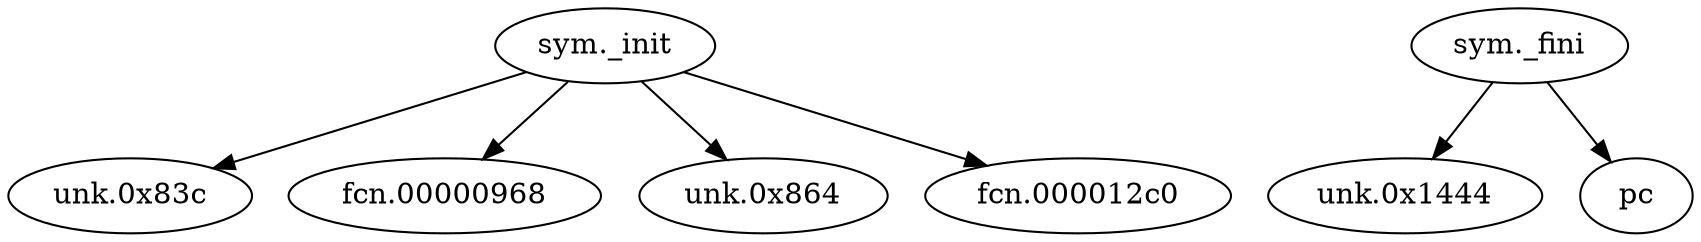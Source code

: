 digraph code {
  "0x00000818" [label="sym._init"];
  "0x00000818" -> "0x0000083c";
  "0x0000083c" [label="unk.0x83c"];
  "0x00000818" -> "0x00000968";
  "0x00000968" [label="fcn.00000968"];
  "0x00000818" -> "0x00000864";
  "0x00000864" [label="unk.0x864"];
  "0x00000818" -> "0x000012c0";
  "0x000012c0" [label="fcn.000012c0"];
  "0x00001420" [label="sym._fini"];
  "0x00001420" -> "0x00001444";
  "0x00001444" [label="unk.0x1444"];
  "0x00001420" -> "0x00000890";
  "0x00000890" [label="pc"];
}